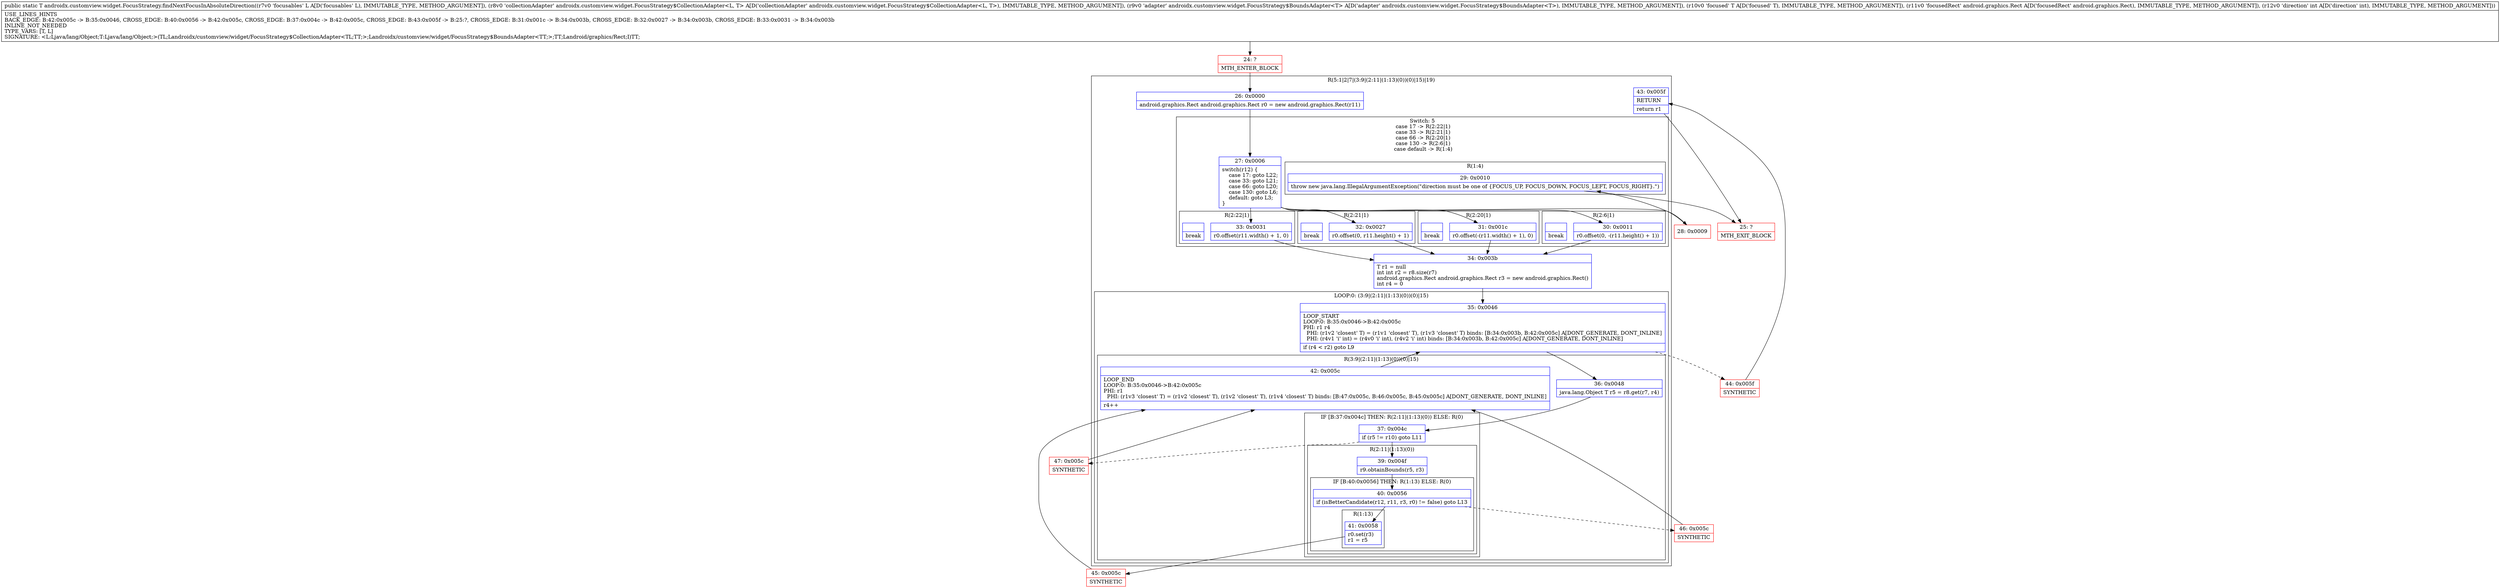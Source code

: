 digraph "CFG forandroidx.customview.widget.FocusStrategy.findNextFocusInAbsoluteDirection(Ljava\/lang\/Object;Landroidx\/customview\/widget\/FocusStrategy$CollectionAdapter;Landroidx\/customview\/widget\/FocusStrategy$BoundsAdapter;Ljava\/lang\/Object;Landroid\/graphics\/Rect;I)Ljava\/lang\/Object;" {
subgraph cluster_Region_964084884 {
label = "R(5:1|2|7|(3:9|(2:11|(1:13)(0))(0)|15)|19)";
node [shape=record,color=blue];
Node_26 [shape=record,label="{26\:\ 0x0000|android.graphics.Rect android.graphics.Rect r0 = new android.graphics.Rect(r11)\l}"];
subgraph cluster_SwitchRegion_376776786 {
label = "Switch: 5
 case 17 -> R(2:22|1)
 case 33 -> R(2:21|1)
 case 66 -> R(2:20|1)
 case 130 -> R(2:6|1)
 case default -> R(1:4)";
node [shape=record,color=blue];
Node_27 [shape=record,label="{27\:\ 0x0006|switch(r12) \{\l    case 17: goto L22;\l    case 33: goto L21;\l    case 66: goto L20;\l    case 130: goto L6;\l    default: goto L3;\l\}\l}"];
subgraph cluster_Region_195230190 {
label = "R(2:22|1)";
node [shape=record,color=blue];
Node_33 [shape=record,label="{33\:\ 0x0031|r0.offset(r11.width() + 1, 0)\l}"];
Node_InsnContainer_1797972705 [shape=record,label="{|break\l}"];
}
subgraph cluster_Region_1490394258 {
label = "R(2:21|1)";
node [shape=record,color=blue];
Node_32 [shape=record,label="{32\:\ 0x0027|r0.offset(0, r11.height() + 1)\l}"];
Node_InsnContainer_721447006 [shape=record,label="{|break\l}"];
}
subgraph cluster_Region_606092624 {
label = "R(2:20|1)";
node [shape=record,color=blue];
Node_31 [shape=record,label="{31\:\ 0x001c|r0.offset(\-(r11.width() + 1), 0)\l}"];
Node_InsnContainer_851220241 [shape=record,label="{|break\l}"];
}
subgraph cluster_Region_729620260 {
label = "R(2:6|1)";
node [shape=record,color=blue];
Node_30 [shape=record,label="{30\:\ 0x0011|r0.offset(0, \-(r11.height() + 1))\l}"];
Node_InsnContainer_229908140 [shape=record,label="{|break\l}"];
}
subgraph cluster_Region_833996817 {
label = "R(1:4)";
node [shape=record,color=blue];
Node_29 [shape=record,label="{29\:\ 0x0010|throw new java.lang.IllegalArgumentException(\"direction must be one of \{FOCUS_UP, FOCUS_DOWN, FOCUS_LEFT, FOCUS_RIGHT\}.\")\l}"];
}
}
Node_34 [shape=record,label="{34\:\ 0x003b|T r1 = null\lint int r2 = r8.size(r7)\landroid.graphics.Rect android.graphics.Rect r3 = new android.graphics.Rect()\lint r4 = 0\l}"];
subgraph cluster_LoopRegion_1713814215 {
label = "LOOP:0: (3:9|(2:11|(1:13)(0))(0)|15)";
node [shape=record,color=blue];
Node_35 [shape=record,label="{35\:\ 0x0046|LOOP_START\lLOOP:0: B:35:0x0046\-\>B:42:0x005c\lPHI: r1 r4 \l  PHI: (r1v2 'closest' T) = (r1v1 'closest' T), (r1v3 'closest' T) binds: [B:34:0x003b, B:42:0x005c] A[DONT_GENERATE, DONT_INLINE]\l  PHI: (r4v1 'i' int) = (r4v0 'i' int), (r4v2 'i' int) binds: [B:34:0x003b, B:42:0x005c] A[DONT_GENERATE, DONT_INLINE]\l|if (r4 \< r2) goto L9\l}"];
subgraph cluster_Region_1967946246 {
label = "R(3:9|(2:11|(1:13)(0))(0)|15)";
node [shape=record,color=blue];
Node_36 [shape=record,label="{36\:\ 0x0048|java.lang.Object T r5 = r8.get(r7, r4)\l}"];
subgraph cluster_IfRegion_2015517217 {
label = "IF [B:37:0x004c] THEN: R(2:11|(1:13)(0)) ELSE: R(0)";
node [shape=record,color=blue];
Node_37 [shape=record,label="{37\:\ 0x004c|if (r5 != r10) goto L11\l}"];
subgraph cluster_Region_635505944 {
label = "R(2:11|(1:13)(0))";
node [shape=record,color=blue];
Node_39 [shape=record,label="{39\:\ 0x004f|r9.obtainBounds(r5, r3)\l}"];
subgraph cluster_IfRegion_931982892 {
label = "IF [B:40:0x0056] THEN: R(1:13) ELSE: R(0)";
node [shape=record,color=blue];
Node_40 [shape=record,label="{40\:\ 0x0056|if (isBetterCandidate(r12, r11, r3, r0) != false) goto L13\l}"];
subgraph cluster_Region_1128912195 {
label = "R(1:13)";
node [shape=record,color=blue];
Node_41 [shape=record,label="{41\:\ 0x0058|r0.set(r3)\lr1 = r5\l}"];
}
subgraph cluster_Region_425661665 {
label = "R(0)";
node [shape=record,color=blue];
}
}
}
subgraph cluster_Region_1334648004 {
label = "R(0)";
node [shape=record,color=blue];
}
}
Node_42 [shape=record,label="{42\:\ 0x005c|LOOP_END\lLOOP:0: B:35:0x0046\-\>B:42:0x005c\lPHI: r1 \l  PHI: (r1v3 'closest' T) = (r1v2 'closest' T), (r1v2 'closest' T), (r1v4 'closest' T) binds: [B:47:0x005c, B:46:0x005c, B:45:0x005c] A[DONT_GENERATE, DONT_INLINE]\l|r4++\l}"];
}
}
Node_43 [shape=record,label="{43\:\ 0x005f|RETURN\l|return r1\l}"];
}
Node_24 [shape=record,color=red,label="{24\:\ ?|MTH_ENTER_BLOCK\l}"];
Node_28 [shape=record,color=red,label="{28\:\ 0x0009}"];
Node_25 [shape=record,color=red,label="{25\:\ ?|MTH_EXIT_BLOCK\l}"];
Node_45 [shape=record,color=red,label="{45\:\ 0x005c|SYNTHETIC\l}"];
Node_46 [shape=record,color=red,label="{46\:\ 0x005c|SYNTHETIC\l}"];
Node_47 [shape=record,color=red,label="{47\:\ 0x005c|SYNTHETIC\l}"];
Node_44 [shape=record,color=red,label="{44\:\ 0x005f|SYNTHETIC\l}"];
MethodNode[shape=record,label="{public static T androidx.customview.widget.FocusStrategy.findNextFocusInAbsoluteDirection((r7v0 'focusables' L A[D('focusables' L), IMMUTABLE_TYPE, METHOD_ARGUMENT]), (r8v0 'collectionAdapter' androidx.customview.widget.FocusStrategy$CollectionAdapter\<L, T\> A[D('collectionAdapter' androidx.customview.widget.FocusStrategy$CollectionAdapter\<L, T\>), IMMUTABLE_TYPE, METHOD_ARGUMENT]), (r9v0 'adapter' androidx.customview.widget.FocusStrategy$BoundsAdapter\<T\> A[D('adapter' androidx.customview.widget.FocusStrategy$BoundsAdapter\<T\>), IMMUTABLE_TYPE, METHOD_ARGUMENT]), (r10v0 'focused' T A[D('focused' T), IMMUTABLE_TYPE, METHOD_ARGUMENT]), (r11v0 'focusedRect' android.graphics.Rect A[D('focusedRect' android.graphics.Rect), IMMUTABLE_TYPE, METHOD_ARGUMENT]), (r12v0 'direction' int A[D('direction' int), IMMUTABLE_TYPE, METHOD_ARGUMENT]))  | USE_LINES_HINTS\lBACK_EDGE: B:42:0x005c \-\> B:35:0x0046, CROSS_EDGE: B:40:0x0056 \-\> B:42:0x005c, CROSS_EDGE: B:37:0x004c \-\> B:42:0x005c, CROSS_EDGE: B:43:0x005f \-\> B:25:?, CROSS_EDGE: B:31:0x001c \-\> B:34:0x003b, CROSS_EDGE: B:32:0x0027 \-\> B:34:0x003b, CROSS_EDGE: B:33:0x0031 \-\> B:34:0x003b\lINLINE_NOT_NEEDED\lTYPE_VARS: [T, L]\lSIGNATURE: \<L:Ljava\/lang\/Object;T:Ljava\/lang\/Object;\>(TL;Landroidx\/customview\/widget\/FocusStrategy$CollectionAdapter\<TL;TT;\>;Landroidx\/customview\/widget\/FocusStrategy$BoundsAdapter\<TT;\>;TT;Landroid\/graphics\/Rect;I)TT;\l}"];
MethodNode -> Node_24;Node_26 -> Node_27;
Node_27 -> Node_28;
Node_27 -> Node_30;
Node_27 -> Node_31;
Node_27 -> Node_32;
Node_27 -> Node_33;
Node_33 -> Node_34;
Node_32 -> Node_34;
Node_31 -> Node_34;
Node_30 -> Node_34;
Node_29 -> Node_25;
Node_34 -> Node_35;
Node_35 -> Node_36;
Node_35 -> Node_44[style=dashed];
Node_36 -> Node_37;
Node_37 -> Node_39;
Node_37 -> Node_47[style=dashed];
Node_39 -> Node_40;
Node_40 -> Node_41;
Node_40 -> Node_46[style=dashed];
Node_41 -> Node_45;
Node_42 -> Node_35;
Node_43 -> Node_25;
Node_24 -> Node_26;
Node_28 -> Node_29;
Node_45 -> Node_42;
Node_46 -> Node_42;
Node_47 -> Node_42;
Node_44 -> Node_43;
}

